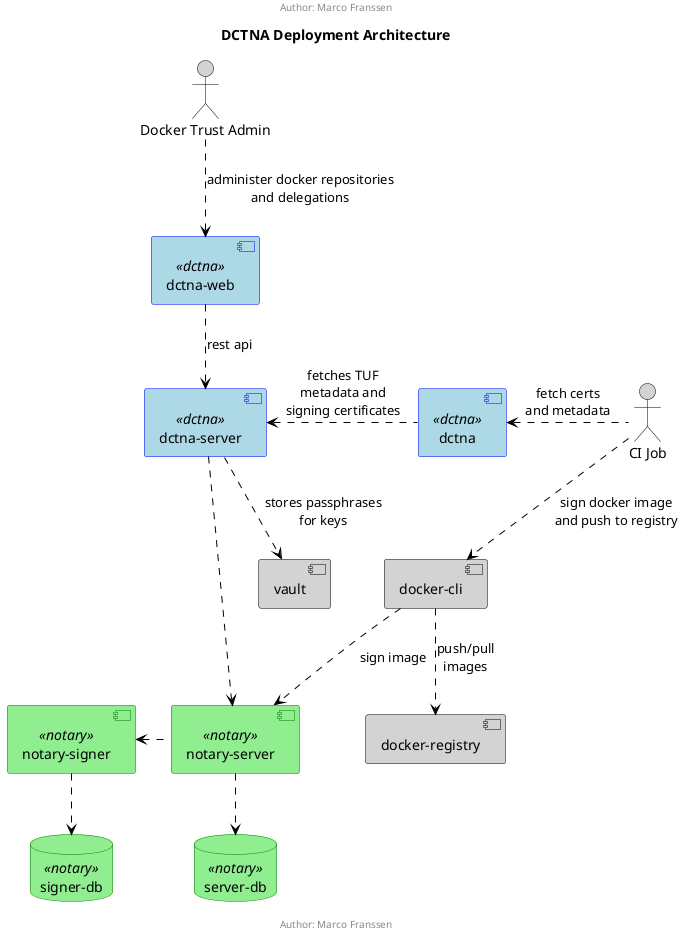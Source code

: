 @startuml

!$authors = "Marco Franssen"

title DCTNA Deployment Architecture
center header Author: $authors
center footer Author: $authors

skinparam sequence {
	ArrowColor black
	ActorBorderColor DeepSkyBlue
	LifeLineBorderColor black
	LifeLineBackgroundColor grey
}

skinparam component<<dctna>> {
  BackgroundColor lightblue
  BorderColor blue
}

skinparam component<<notary>> {
  BackgroundColor lightgreen
  BorderColor green
}

skinparam actor {
  BackgroundColor lightgrey
  BorderColor black
}

skinparam database {
  BackgroundColor lightgrey
  BorderColor black
}

skinparam database<<notary>> {
  BackgroundColor lightgreen
  BorderColor green
}

skinparam component {
  BackgroundColor lightgrey
  BorderColor black
}

actor "Docker Trust Admin" as Admin
actor "CI Job" as CiJob

database ServerDB <<notary>> [
    server-db
]
database SignerDB <<notary>> [
    signer-db
]

[dctna-web] <<dctna>>
[dctna] <<dctna>>
[dctna-server] <<dctna>>
[notary-signer] <<notary>>
[notary-server] <<notary>>

CiJob .left.> [dctna] : fetch certs\nand metadata
CiJob ..> [docker-cli] : sign docker image\nand push to registry
[docker-cli] ..> [docker-registry] : push/pull\nimages
[docker-cli] ..> [notary-server] : sign image
[dctna] .left.> [dctna-server] : fetches TUF\nmetadata and\nsigning certificates
Admin ..> [dctna-web] : administer docker repositories\nand delegations
[dctna-web] ..> [dctna-server] : rest api
[dctna-server] ..> [vault] : stores passphrases\nfor keys
[dctna-server] ..> [notary-server]

[notary-server] .left.> [notary-signer]
[notary-server] ..> [ServerDB]
[notary-signer] ..> [SignerDB]

@enduml
